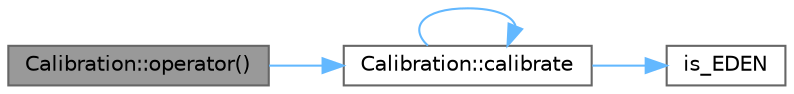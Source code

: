 digraph "Calibration::operator()"
{
 // LATEX_PDF_SIZE
  bgcolor="transparent";
  edge [fontname=Helvetica,fontsize=10,labelfontname=Helvetica,labelfontsize=10];
  node [fontname=Helvetica,fontsize=10,shape=box,height=0.2,width=0.4];
  rankdir="LR";
  Node1 [id="Node000001",label="Calibration::operator()",height=0.2,width=0.4,color="gray40", fillcolor="grey60", style="filled", fontcolor="black",tooltip="Wrapper around calibrate method."];
  Node1 -> Node2 [id="edge1_Node000001_Node000002",color="steelblue1",style="solid",tooltip=" "];
  Node2 [id="Node000002",label="Calibration::calibrate",height=0.2,width=0.4,color="grey40", fillcolor="white", style="filled",URL="$class_calibration.html#a1732880c01e21df259b4ff45dba24c59",tooltip=" "];
  Node2 -> Node2 [id="edge2_Node000002_Node000002",color="steelblue1",style="solid",tooltip=" "];
  Node2 -> Node3 [id="edge3_Node000002_Node000003",color="steelblue1",style="solid",tooltip=" "];
  Node3 [id="Node000003",label="is_EDEN",height=0.2,width=0.4,color="grey40", fillcolor="white", style="filled",URL="$utils_8hpp.html#ae6bffa4b228c128267fc1f496a05c399",tooltip=" "];
}
